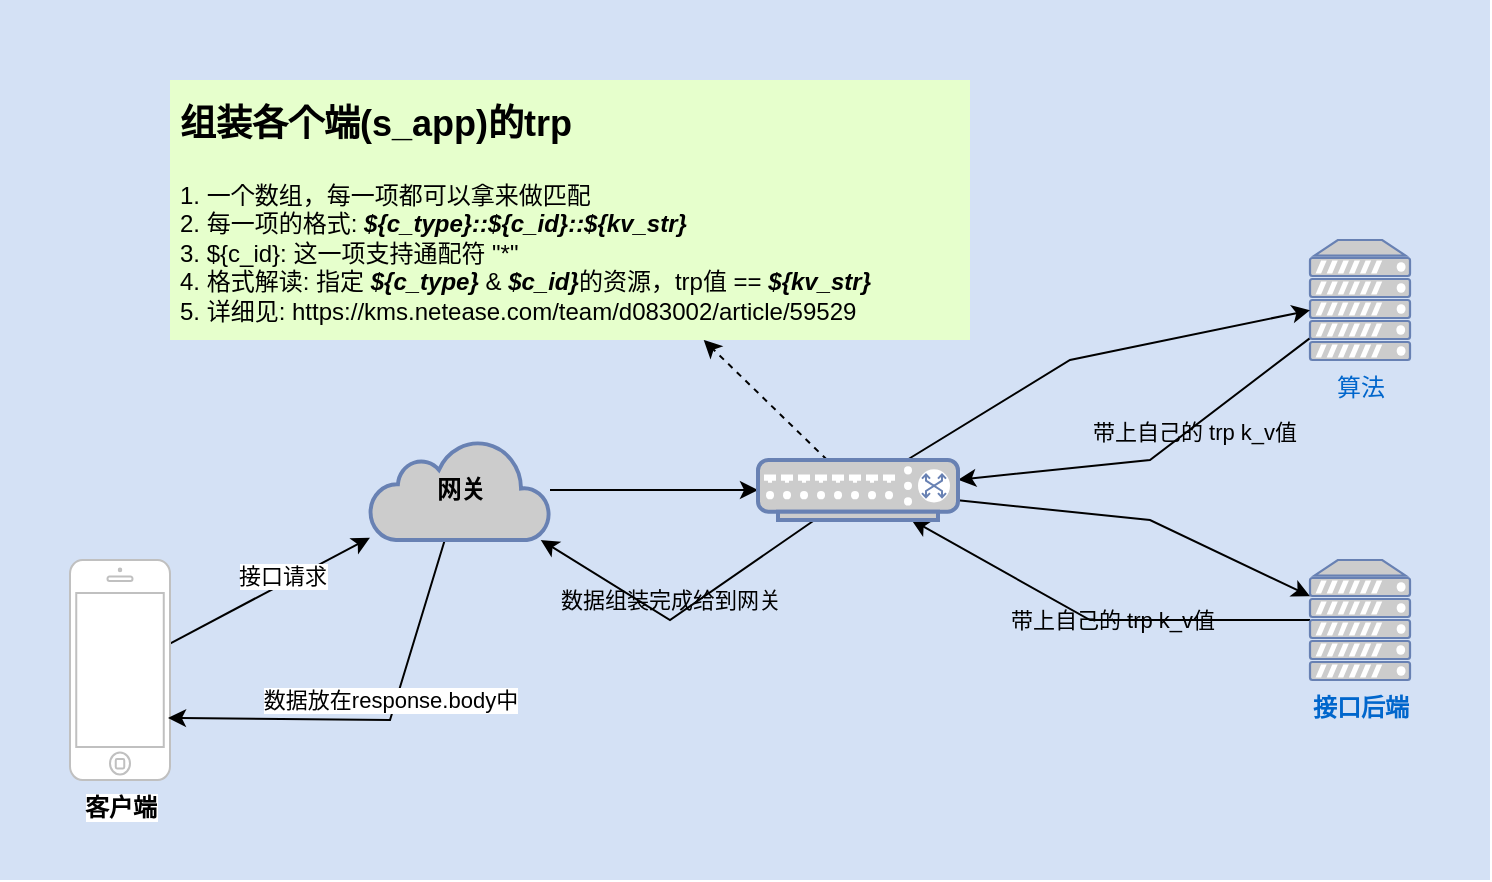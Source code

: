 <mxfile version="17.4.6" type="github">
  <diagram id="g8fBg2NlLfNivvkxpOVF" name="Page-1">
    <mxGraphModel dx="1193" dy="793" grid="1" gridSize="10" guides="1" tooltips="1" connect="1" arrows="1" fold="1" page="1" pageScale="1" pageWidth="827" pageHeight="1169" math="0" shadow="0">
      <root>
        <mxCell id="0" />
        <mxCell id="1" parent="0" />
        <mxCell id="NGE_ZNiIveXsMb7nbO6q-30" value="" style="rounded=0;whiteSpace=wrap;html=1;dashed=1;dashPattern=1 1;labelBackgroundColor=none;fontSize=11;fontColor=#000000;strokeColor=none;fillColor=#D4E1F5;" vertex="1" parent="1">
          <mxGeometry x="25" y="180" width="745" height="440" as="geometry" />
        </mxCell>
        <mxCell id="NGE_ZNiIveXsMb7nbO6q-3" style="rounded=0;orthogonalLoop=1;jettySize=auto;html=1;fontColor=#000000;" edge="1" parent="1" source="NGE_ZNiIveXsMb7nbO6q-1" target="NGE_ZNiIveXsMb7nbO6q-2">
          <mxGeometry relative="1" as="geometry" />
        </mxCell>
        <mxCell id="NGE_ZNiIveXsMb7nbO6q-4" value="接口请求" style="edgeLabel;html=1;align=center;verticalAlign=middle;resizable=0;points=[];fontColor=#000000;" vertex="1" connectable="0" parent="NGE_ZNiIveXsMb7nbO6q-3">
          <mxGeometry x="0.166" y="5" relative="1" as="geometry">
            <mxPoint y="1" as="offset" />
          </mxGeometry>
        </mxCell>
        <mxCell id="NGE_ZNiIveXsMb7nbO6q-1" value="&lt;b&gt;客户端&lt;/b&gt;" style="html=1;verticalLabelPosition=bottom;labelBackgroundColor=#ffffff;verticalAlign=top;shadow=0;dashed=0;strokeWidth=1;shape=mxgraph.ios7.misc.iphone;strokeColor=#c0c0c0;" vertex="1" parent="1">
          <mxGeometry x="60" y="460" width="50" height="110" as="geometry" />
        </mxCell>
        <mxCell id="NGE_ZNiIveXsMb7nbO6q-13" value="" style="edgeStyle=none;rounded=0;orthogonalLoop=1;jettySize=auto;html=1;fontColor=#000000;" edge="1" parent="1" source="NGE_ZNiIveXsMb7nbO6q-2" target="NGE_ZNiIveXsMb7nbO6q-11">
          <mxGeometry relative="1" as="geometry" />
        </mxCell>
        <mxCell id="NGE_ZNiIveXsMb7nbO6q-28" style="edgeStyle=none;rounded=0;orthogonalLoop=1;jettySize=auto;html=1;fontSize=11;fontColor=#000000;entryX=0.98;entryY=0.718;entryDx=0;entryDy=0;entryPerimeter=0;" edge="1" parent="1" source="NGE_ZNiIveXsMb7nbO6q-2" target="NGE_ZNiIveXsMb7nbO6q-1">
          <mxGeometry relative="1" as="geometry">
            <mxPoint x="160" y="540" as="targetPoint" />
            <Array as="points">
              <mxPoint x="220" y="540" />
            </Array>
          </mxGeometry>
        </mxCell>
        <mxCell id="NGE_ZNiIveXsMb7nbO6q-29" value="数据放在response.body中" style="edgeLabel;html=1;align=center;verticalAlign=middle;resizable=0;points=[];fontSize=11;fontColor=#000000;" vertex="1" connectable="0" parent="NGE_ZNiIveXsMb7nbO6q-28">
          <mxGeometry x="0.171" relative="1" as="geometry">
            <mxPoint x="26" y="-10" as="offset" />
          </mxGeometry>
        </mxCell>
        <mxCell id="NGE_ZNiIveXsMb7nbO6q-2" value="&lt;font color=&quot;#000000&quot;&gt;&lt;b&gt;网关&lt;/b&gt;&lt;/font&gt;" style="html=1;outlineConnect=0;fillColor=#CCCCCC;strokeColor=#6881B3;gradientColor=none;gradientDirection=north;strokeWidth=2;shape=mxgraph.networks.cloud;fontColor=#ffffff;" vertex="1" parent="1">
          <mxGeometry x="210" y="400" width="90" height="50" as="geometry" />
        </mxCell>
        <mxCell id="NGE_ZNiIveXsMb7nbO6q-17" style="edgeStyle=none;rounded=0;orthogonalLoop=1;jettySize=auto;html=1;fontColor=#000000;" edge="1" parent="1" source="NGE_ZNiIveXsMb7nbO6q-5" target="NGE_ZNiIveXsMb7nbO6q-11">
          <mxGeometry relative="1" as="geometry">
            <Array as="points">
              <mxPoint x="600" y="410" />
            </Array>
          </mxGeometry>
        </mxCell>
        <mxCell id="NGE_ZNiIveXsMb7nbO6q-18" value="带上自己的 trp k_v值" style="edgeLabel;html=1;align=center;verticalAlign=middle;resizable=0;points=[];fontColor=#000000;labelBackgroundColor=none;" vertex="1" connectable="0" parent="NGE_ZNiIveXsMb7nbO6q-17">
          <mxGeometry x="-0.238" y="1" relative="1" as="geometry">
            <mxPoint x="1" as="offset" />
          </mxGeometry>
        </mxCell>
        <mxCell id="NGE_ZNiIveXsMb7nbO6q-5" value="算法" style="fontColor=#0066CC;verticalAlign=top;verticalLabelPosition=bottom;labelPosition=center;align=center;html=1;outlineConnect=0;fillColor=#CCCCCC;strokeColor=#6881B3;gradientColor=none;gradientDirection=north;strokeWidth=2;shape=mxgraph.networks.server;" vertex="1" parent="1">
          <mxGeometry x="680" y="300" width="50" height="60" as="geometry" />
        </mxCell>
        <mxCell id="NGE_ZNiIveXsMb7nbO6q-19" style="edgeStyle=none;rounded=0;orthogonalLoop=1;jettySize=auto;html=1;fontColor=#000000;" edge="1" parent="1" source="NGE_ZNiIveXsMb7nbO6q-6" target="NGE_ZNiIveXsMb7nbO6q-11">
          <mxGeometry relative="1" as="geometry">
            <mxPoint x="580" y="460" as="targetPoint" />
            <Array as="points">
              <mxPoint x="570" y="490" />
            </Array>
          </mxGeometry>
        </mxCell>
        <mxCell id="NGE_ZNiIveXsMb7nbO6q-21" value="带上自己的 trp k_v值" style="edgeLabel;html=1;align=center;verticalAlign=middle;resizable=0;points=[];fontColor=#000000;labelBackgroundColor=none;" vertex="1" connectable="0" parent="NGE_ZNiIveXsMb7nbO6q-19">
          <mxGeometry x="-0.118" relative="1" as="geometry">
            <mxPoint x="-6" as="offset" />
          </mxGeometry>
        </mxCell>
        <mxCell id="NGE_ZNiIveXsMb7nbO6q-6" value="接口后端" style="fontColor=#0066CC;verticalAlign=top;verticalLabelPosition=bottom;labelPosition=center;align=center;html=1;outlineConnect=0;fillColor=#CCCCCC;strokeColor=#6881B3;gradientColor=none;gradientDirection=north;strokeWidth=2;shape=mxgraph.networks.server;fontStyle=1" vertex="1" parent="1">
          <mxGeometry x="680" y="460" width="50" height="60" as="geometry" />
        </mxCell>
        <mxCell id="NGE_ZNiIveXsMb7nbO6q-14" style="edgeStyle=none;rounded=0;orthogonalLoop=1;jettySize=auto;html=1;fontColor=#000000;" edge="1" parent="1" source="NGE_ZNiIveXsMb7nbO6q-11" target="NGE_ZNiIveXsMb7nbO6q-5">
          <mxGeometry relative="1" as="geometry">
            <Array as="points">
              <mxPoint x="560" y="360" />
            </Array>
          </mxGeometry>
        </mxCell>
        <mxCell id="NGE_ZNiIveXsMb7nbO6q-15" style="edgeStyle=none;rounded=0;orthogonalLoop=1;jettySize=auto;html=1;fontColor=#000000;" edge="1" parent="1" source="NGE_ZNiIveXsMb7nbO6q-11" target="NGE_ZNiIveXsMb7nbO6q-6">
          <mxGeometry relative="1" as="geometry">
            <Array as="points">
              <mxPoint x="600" y="440" />
            </Array>
          </mxGeometry>
        </mxCell>
        <mxCell id="NGE_ZNiIveXsMb7nbO6q-25" style="edgeStyle=none;rounded=0;orthogonalLoop=1;jettySize=auto;html=1;fontColor=#000000;dashed=1;" edge="1" parent="1" source="NGE_ZNiIveXsMb7nbO6q-11" target="NGE_ZNiIveXsMb7nbO6q-24">
          <mxGeometry relative="1" as="geometry" />
        </mxCell>
        <mxCell id="NGE_ZNiIveXsMb7nbO6q-26" style="edgeStyle=none;rounded=0;orthogonalLoop=1;jettySize=auto;html=1;fontSize=18;fontColor=#000000;" edge="1" parent="1" source="NGE_ZNiIveXsMb7nbO6q-11" target="NGE_ZNiIveXsMb7nbO6q-2">
          <mxGeometry relative="1" as="geometry">
            <mxPoint x="370" y="490" as="targetPoint" />
            <Array as="points">
              <mxPoint x="360" y="490" />
            </Array>
          </mxGeometry>
        </mxCell>
        <mxCell id="NGE_ZNiIveXsMb7nbO6q-27" value="&lt;font style=&quot;font-size: 11px&quot;&gt;数据组装完成给到网关&lt;/font&gt;" style="edgeLabel;html=1;align=center;verticalAlign=middle;resizable=0;points=[];fontSize=18;fontColor=#000000;labelBackgroundColor=none;" vertex="1" connectable="0" parent="NGE_ZNiIveXsMb7nbO6q-26">
          <mxGeometry x="-0.181" relative="1" as="geometry">
            <mxPoint x="-17" as="offset" />
          </mxGeometry>
        </mxCell>
        <mxCell id="NGE_ZNiIveXsMb7nbO6q-11" value="" style="fontColor=#0066CC;verticalAlign=top;verticalLabelPosition=bottom;labelPosition=center;align=center;html=1;outlineConnect=0;fillColor=#CCCCCC;strokeColor=#6881B3;gradientColor=none;gradientDirection=north;strokeWidth=2;shape=mxgraph.networks.switch;" vertex="1" parent="1">
          <mxGeometry x="404" y="410" width="100" height="30" as="geometry" />
        </mxCell>
        <mxCell id="NGE_ZNiIveXsMb7nbO6q-24" value="&lt;h1&gt;&lt;font style=&quot;font-size: 18px&quot;&gt;组装各个端(s_app)的trp&lt;/font&gt;&lt;/h1&gt;&lt;p&gt;1. 一个数组，每一项都可以拿来做匹配&lt;br&gt;2. 每一项的格式: &lt;i style=&quot;font-weight: bold&quot;&gt;${c_type}::${c_id}::${kv_str}&lt;/i&gt;&lt;br&gt;3. ${c_id}: 这一项支持通配符 &quot;*&quot;&lt;br&gt;4. 格式解读: 指定 &lt;b&gt;&lt;i&gt;${c_type}&lt;/i&gt;&lt;/b&gt; &amp;amp; &lt;b&gt;&lt;i&gt;$c_id}&lt;/i&gt;&lt;/b&gt;的资源，trp值 == &lt;b style=&quot;font-style: italic&quot;&gt;${kv_str}&lt;/b&gt;&lt;br&gt;5. 详细见:&amp;nbsp;https://kms.netease.com/team/d083002/article/59529&lt;/p&gt;" style="text;html=1;strokeColor=none;fillColor=#E6FFCC;spacing=5;spacingTop=-20;whiteSpace=wrap;overflow=hidden;rounded=0;fontColor=#000000;dashed=1;dashPattern=1 1;" vertex="1" parent="1">
          <mxGeometry x="110" y="220" width="400" height="130" as="geometry" />
        </mxCell>
      </root>
    </mxGraphModel>
  </diagram>
</mxfile>
